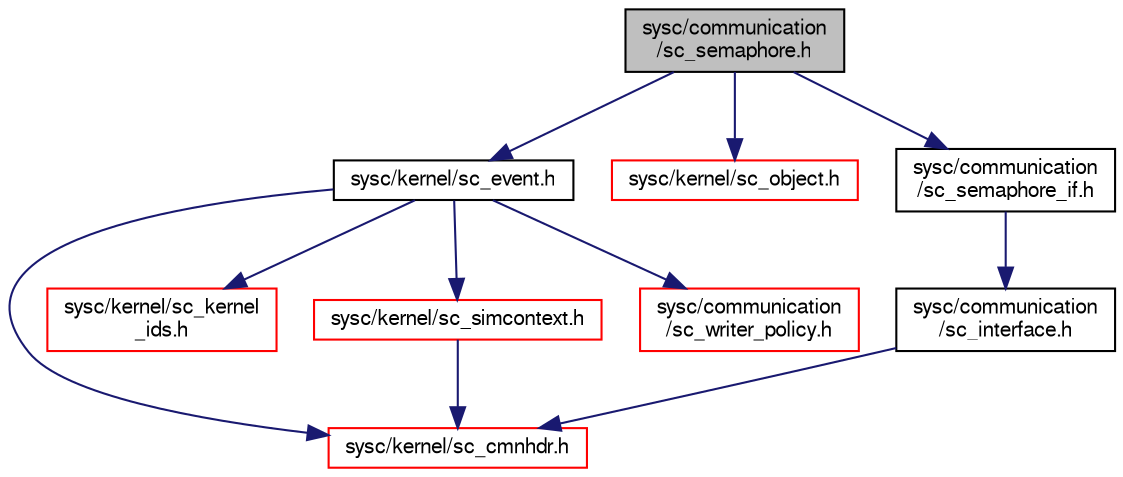 digraph "sysc/communication/sc_semaphore.h"
{
  edge [fontname="FreeSans",fontsize="10",labelfontname="FreeSans",labelfontsize="10"];
  node [fontname="FreeSans",fontsize="10",shape=record];
  Node0 [label="sysc/communication\l/sc_semaphore.h",height=0.2,width=0.4,color="black", fillcolor="grey75", style="filled", fontcolor="black"];
  Node0 -> Node1 [color="midnightblue",fontsize="10",style="solid",fontname="FreeSans"];
  Node1 [label="sysc/kernel/sc_event.h",height=0.2,width=0.4,color="black", fillcolor="white", style="filled",URL="$a00248.html"];
  Node1 -> Node2 [color="midnightblue",fontsize="10",style="solid",fontname="FreeSans"];
  Node2 [label="sysc/kernel/sc_cmnhdr.h",height=0.2,width=0.4,color="red", fillcolor="white", style="filled",URL="$a00224.html"];
  Node1 -> Node7 [color="midnightblue",fontsize="10",style="solid",fontname="FreeSans"];
  Node7 [label="sysc/kernel/sc_kernel\l_ids.h",height=0.2,width=0.4,color="red", fillcolor="white", style="filled",URL="$a00260.html"];
  Node1 -> Node12 [color="midnightblue",fontsize="10",style="solid",fontname="FreeSans"];
  Node12 [label="sysc/kernel/sc_simcontext.h",height=0.2,width=0.4,color="red", fillcolor="white", style="filled",URL="$a00311.html"];
  Node12 -> Node2 [color="midnightblue",fontsize="10",style="solid",fontname="FreeSans"];
  Node1 -> Node43 [color="midnightblue",fontsize="10",style="solid",fontname="FreeSans"];
  Node43 [label="sysc/communication\l/sc_writer_policy.h",height=0.2,width=0.4,color="red", fillcolor="white", style="filled",URL="$a00080.html"];
  Node0 -> Node15 [color="midnightblue",fontsize="10",style="solid",fontname="FreeSans"];
  Node15 [label="sysc/kernel/sc_object.h",height=0.2,width=0.4,color="red", fillcolor="white", style="filled",URL="$a00281.html"];
  Node0 -> Node55 [color="midnightblue",fontsize="10",style="solid",fontname="FreeSans"];
  Node55 [label="sysc/communication\l/sc_semaphore_if.h",height=0.2,width=0.4,color="black", fillcolor="white", style="filled",URL="$a00056.html"];
  Node55 -> Node21 [color="midnightblue",fontsize="10",style="solid",fontname="FreeSans"];
  Node21 [label="sysc/communication\l/sc_interface.h",height=0.2,width=0.4,color="black", fillcolor="white", style="filled",URL="$a00038.html"];
  Node21 -> Node2 [color="midnightblue",fontsize="10",style="solid",fontname="FreeSans"];
}
